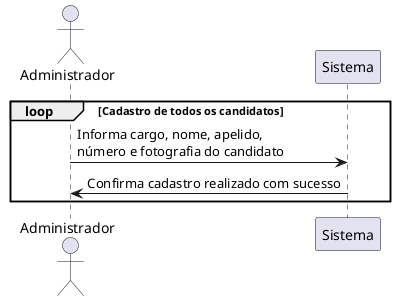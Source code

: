 @startuml
actor Administrador
participant Sistema

loop Cadastro de todos os candidatos
    Administrador -> Sistema: Informa cargo, nome, apelido,\nnúmero e fotografia do candidato
    Sistema -> Administrador: Confirma cadastro realizado com sucesso

end
@enduml
